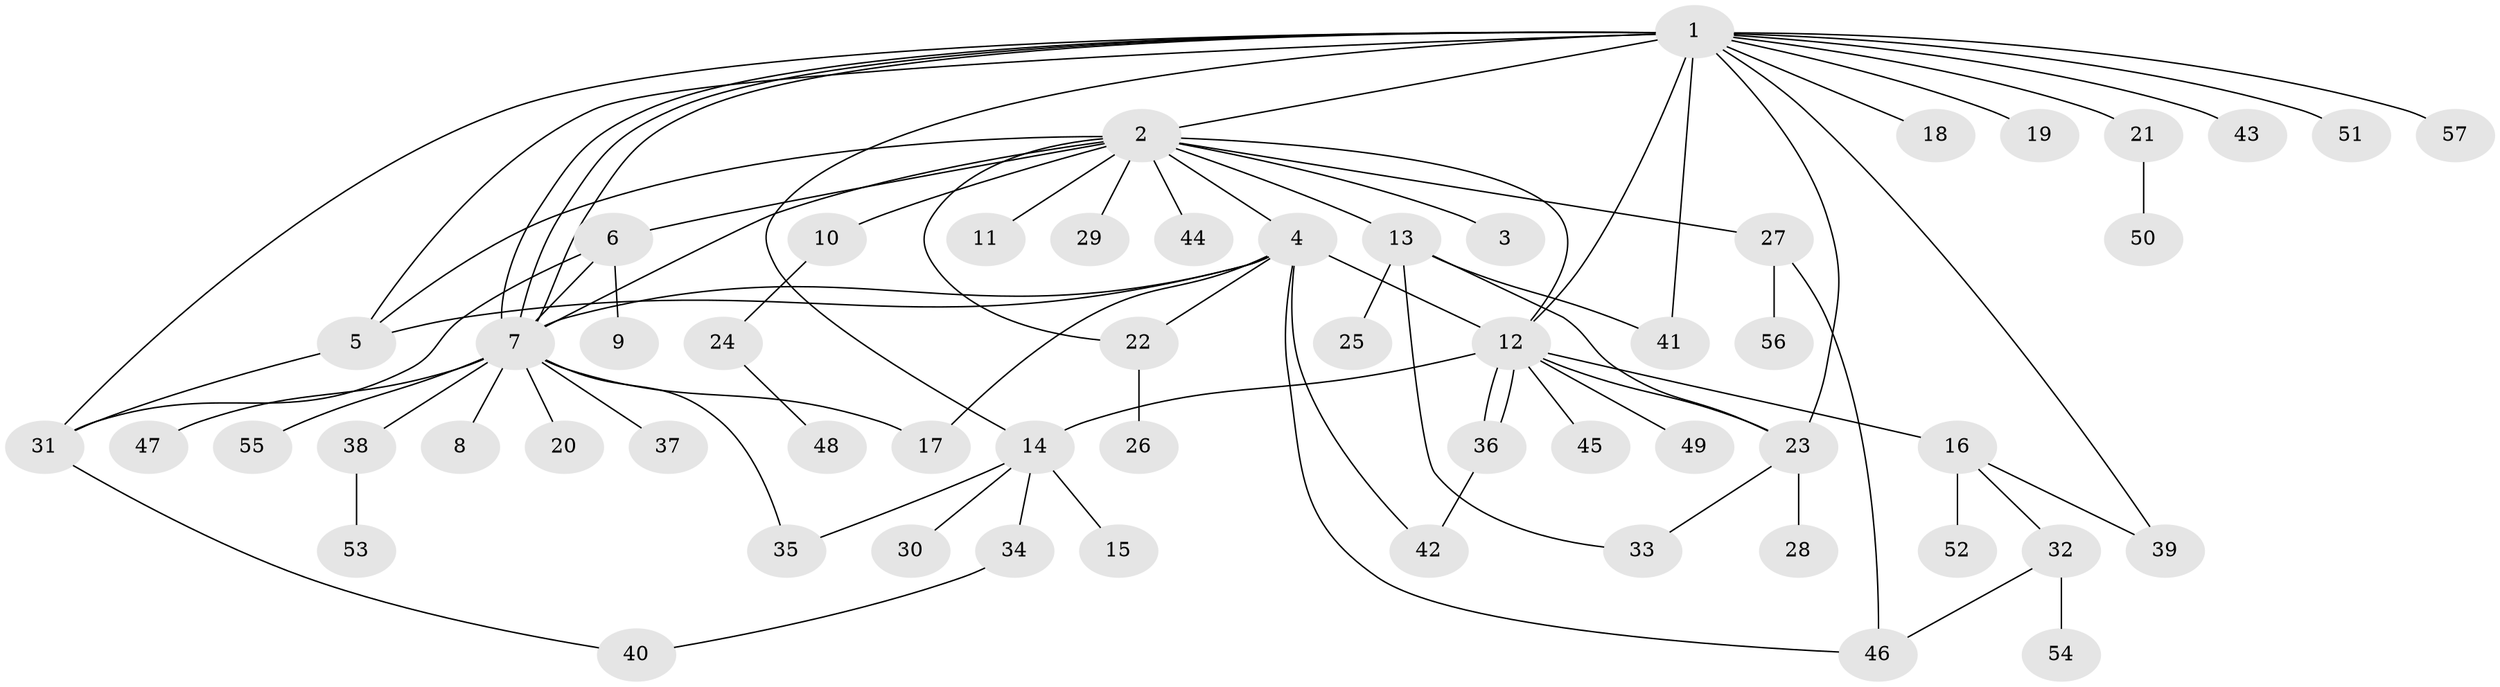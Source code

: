 // coarse degree distribution, {1: 0.7857142857142857, 8: 0.03571428571428571, 2: 0.14285714285714285, 18: 0.03571428571428571}
// Generated by graph-tools (version 1.1) at 2025/02/03/05/25 17:02:39]
// undirected, 57 vertices, 81 edges
graph export_dot {
graph [start="1"]
  node [color=gray90,style=filled];
  1;
  2;
  3;
  4;
  5;
  6;
  7;
  8;
  9;
  10;
  11;
  12;
  13;
  14;
  15;
  16;
  17;
  18;
  19;
  20;
  21;
  22;
  23;
  24;
  25;
  26;
  27;
  28;
  29;
  30;
  31;
  32;
  33;
  34;
  35;
  36;
  37;
  38;
  39;
  40;
  41;
  42;
  43;
  44;
  45;
  46;
  47;
  48;
  49;
  50;
  51;
  52;
  53;
  54;
  55;
  56;
  57;
  1 -- 2;
  1 -- 5;
  1 -- 7;
  1 -- 7;
  1 -- 7;
  1 -- 12;
  1 -- 14;
  1 -- 18;
  1 -- 19;
  1 -- 21;
  1 -- 23;
  1 -- 31;
  1 -- 39;
  1 -- 41;
  1 -- 43;
  1 -- 51;
  1 -- 57;
  2 -- 3;
  2 -- 4;
  2 -- 5;
  2 -- 6;
  2 -- 7;
  2 -- 10;
  2 -- 11;
  2 -- 12;
  2 -- 13;
  2 -- 22;
  2 -- 27;
  2 -- 29;
  2 -- 44;
  4 -- 5;
  4 -- 7;
  4 -- 12;
  4 -- 17;
  4 -- 22;
  4 -- 42;
  4 -- 46;
  5 -- 31;
  6 -- 7;
  6 -- 9;
  6 -- 31;
  7 -- 8;
  7 -- 17;
  7 -- 20;
  7 -- 35;
  7 -- 37;
  7 -- 38;
  7 -- 47;
  7 -- 55;
  10 -- 24;
  12 -- 14;
  12 -- 16;
  12 -- 23;
  12 -- 36;
  12 -- 36;
  12 -- 45;
  12 -- 49;
  13 -- 23;
  13 -- 25;
  13 -- 33;
  13 -- 41;
  14 -- 15;
  14 -- 30;
  14 -- 34;
  14 -- 35;
  16 -- 32;
  16 -- 39;
  16 -- 52;
  21 -- 50;
  22 -- 26;
  23 -- 28;
  23 -- 33;
  24 -- 48;
  27 -- 46;
  27 -- 56;
  31 -- 40;
  32 -- 46;
  32 -- 54;
  34 -- 40;
  36 -- 42;
  38 -- 53;
}
